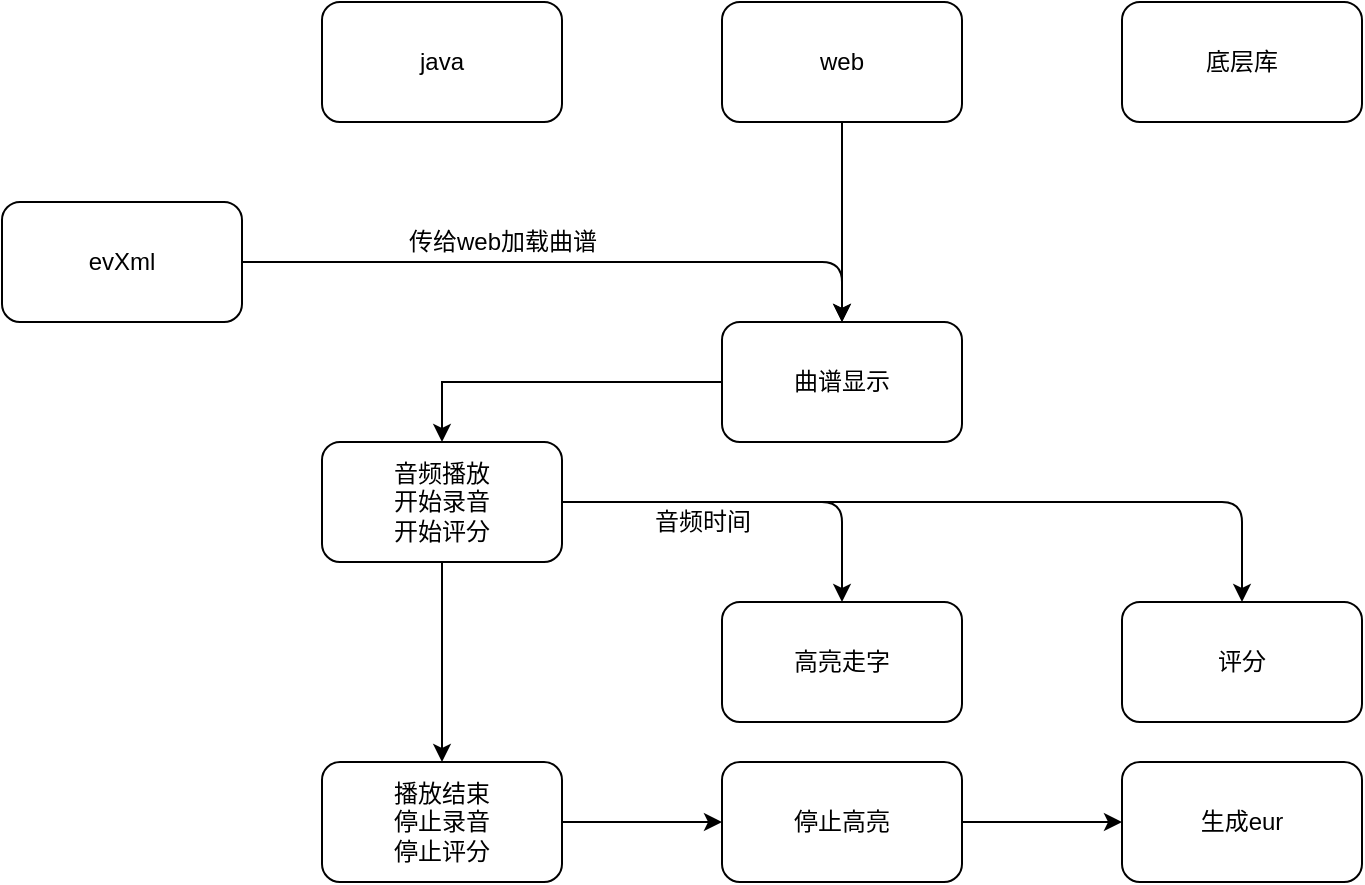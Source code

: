 <mxfile version="13.10.0" type="github">
  <diagram id="Ja3m8BbQZTfEOepFFWqP" name="Page-1">
    <mxGraphModel dx="942" dy="582" grid="1" gridSize="10" guides="1" tooltips="1" connect="1" arrows="1" fold="1" page="1" pageScale="1" pageWidth="827" pageHeight="1169" math="0" shadow="0">
      <root>
        <mxCell id="0" />
        <mxCell id="1" parent="0" />
        <mxCell id="PZ2wdBxhcZqsCDfZWr7X-2" value="web" style="rounded=1;whiteSpace=wrap;html=1;" vertex="1" parent="1">
          <mxGeometry x="360" y="60" width="120" height="60" as="geometry" />
        </mxCell>
        <mxCell id="PZ2wdBxhcZqsCDfZWr7X-3" value="底层库" style="rounded=1;whiteSpace=wrap;html=1;" vertex="1" parent="1">
          <mxGeometry x="560" y="60" width="120" height="60" as="geometry" />
        </mxCell>
        <mxCell id="PZ2wdBxhcZqsCDfZWr7X-4" value="java" style="rounded=1;whiteSpace=wrap;html=1;" vertex="1" parent="1">
          <mxGeometry x="160" y="60" width="120" height="60" as="geometry" />
        </mxCell>
        <mxCell id="PZ2wdBxhcZqsCDfZWr7X-5" value="evXml" style="rounded=1;whiteSpace=wrap;html=1;" vertex="1" parent="1">
          <mxGeometry y="160" width="120" height="60" as="geometry" />
        </mxCell>
        <mxCell id="PZ2wdBxhcZqsCDfZWr7X-23" value="" style="edgeStyle=orthogonalEdgeStyle;rounded=0;orthogonalLoop=1;jettySize=auto;html=1;entryX=0.5;entryY=0;entryDx=0;entryDy=0;" edge="1" parent="1" source="PZ2wdBxhcZqsCDfZWr7X-6" target="PZ2wdBxhcZqsCDfZWr7X-12">
          <mxGeometry relative="1" as="geometry" />
        </mxCell>
        <mxCell id="PZ2wdBxhcZqsCDfZWr7X-6" value="曲谱显示" style="rounded=1;whiteSpace=wrap;html=1;" vertex="1" parent="1">
          <mxGeometry x="360" y="220" width="120" height="60" as="geometry" />
        </mxCell>
        <mxCell id="PZ2wdBxhcZqsCDfZWr7X-7" value="" style="endArrow=classic;html=1;exitX=1;exitY=0.5;exitDx=0;exitDy=0;entryX=0.5;entryY=0;entryDx=0;entryDy=0;" edge="1" parent="1" source="PZ2wdBxhcZqsCDfZWr7X-5" target="PZ2wdBxhcZqsCDfZWr7X-6">
          <mxGeometry width="50" height="50" relative="1" as="geometry">
            <mxPoint x="200" y="200" as="sourcePoint" />
            <mxPoint x="250" y="150" as="targetPoint" />
            <Array as="points">
              <mxPoint x="420" y="190" />
            </Array>
          </mxGeometry>
        </mxCell>
        <mxCell id="PZ2wdBxhcZqsCDfZWr7X-8" value="" style="endArrow=classic;html=1;exitX=0.5;exitY=1;exitDx=0;exitDy=0;entryX=0.5;entryY=0;entryDx=0;entryDy=0;" edge="1" parent="1" source="PZ2wdBxhcZqsCDfZWr7X-2" target="PZ2wdBxhcZqsCDfZWr7X-6">
          <mxGeometry width="50" height="50" relative="1" as="geometry">
            <mxPoint x="390" y="330" as="sourcePoint" />
            <mxPoint x="440" y="280" as="targetPoint" />
          </mxGeometry>
        </mxCell>
        <mxCell id="PZ2wdBxhcZqsCDfZWr7X-9" value="传给web加载曲谱" style="text;html=1;align=center;verticalAlign=middle;resizable=0;points=[];autosize=1;" vertex="1" parent="1">
          <mxGeometry x="195" y="170" width="110" height="20" as="geometry" />
        </mxCell>
        <mxCell id="PZ2wdBxhcZqsCDfZWr7X-25" value="" style="edgeStyle=orthogonalEdgeStyle;rounded=0;orthogonalLoop=1;jettySize=auto;html=1;" edge="1" parent="1" source="PZ2wdBxhcZqsCDfZWr7X-12" target="PZ2wdBxhcZqsCDfZWr7X-14">
          <mxGeometry relative="1" as="geometry" />
        </mxCell>
        <mxCell id="PZ2wdBxhcZqsCDfZWr7X-12" value="音频播放&lt;br&gt;开始录音&lt;br&gt;开始评分" style="rounded=1;whiteSpace=wrap;html=1;" vertex="1" parent="1">
          <mxGeometry x="160" y="280" width="120" height="60" as="geometry" />
        </mxCell>
        <mxCell id="PZ2wdBxhcZqsCDfZWr7X-13" value="评分" style="rounded=1;whiteSpace=wrap;html=1;" vertex="1" parent="1">
          <mxGeometry x="560" y="360" width="120" height="60" as="geometry" />
        </mxCell>
        <mxCell id="PZ2wdBxhcZqsCDfZWr7X-22" value="" style="edgeStyle=orthogonalEdgeStyle;rounded=0;orthogonalLoop=1;jettySize=auto;html=1;" edge="1" parent="1" source="PZ2wdBxhcZqsCDfZWr7X-14" target="PZ2wdBxhcZqsCDfZWr7X-19">
          <mxGeometry relative="1" as="geometry" />
        </mxCell>
        <mxCell id="PZ2wdBxhcZqsCDfZWr7X-14" value="播放结束&lt;br&gt;停止录音&lt;br&gt;停止评分" style="rounded=1;whiteSpace=wrap;html=1;" vertex="1" parent="1">
          <mxGeometry x="160" y="440" width="120" height="60" as="geometry" />
        </mxCell>
        <mxCell id="PZ2wdBxhcZqsCDfZWr7X-15" value="高亮走字" style="rounded=1;whiteSpace=wrap;html=1;" vertex="1" parent="1">
          <mxGeometry x="360" y="360" width="120" height="60" as="geometry" />
        </mxCell>
        <mxCell id="PZ2wdBxhcZqsCDfZWr7X-16" value="" style="endArrow=classic;html=1;exitX=1;exitY=0.5;exitDx=0;exitDy=0;entryX=0.5;entryY=0;entryDx=0;entryDy=0;" edge="1" parent="1" source="PZ2wdBxhcZqsCDfZWr7X-12" target="PZ2wdBxhcZqsCDfZWr7X-15">
          <mxGeometry width="50" height="50" relative="1" as="geometry">
            <mxPoint x="390" y="330" as="sourcePoint" />
            <mxPoint x="440" y="280" as="targetPoint" />
            <Array as="points">
              <mxPoint x="420" y="310" />
            </Array>
          </mxGeometry>
        </mxCell>
        <mxCell id="PZ2wdBxhcZqsCDfZWr7X-17" value="" style="endArrow=classic;html=1;exitX=1;exitY=0.5;exitDx=0;exitDy=0;entryX=0.5;entryY=0;entryDx=0;entryDy=0;" edge="1" parent="1" source="PZ2wdBxhcZqsCDfZWr7X-12" target="PZ2wdBxhcZqsCDfZWr7X-13">
          <mxGeometry width="50" height="50" relative="1" as="geometry">
            <mxPoint x="390" y="330" as="sourcePoint" />
            <mxPoint x="440" y="280" as="targetPoint" />
            <Array as="points">
              <mxPoint x="620" y="310" />
            </Array>
          </mxGeometry>
        </mxCell>
        <mxCell id="PZ2wdBxhcZqsCDfZWr7X-18" value="音频时间" style="text;html=1;align=center;verticalAlign=middle;resizable=0;points=[];autosize=1;" vertex="1" parent="1">
          <mxGeometry x="320" y="310" width="60" height="20" as="geometry" />
        </mxCell>
        <mxCell id="PZ2wdBxhcZqsCDfZWr7X-21" value="" style="edgeStyle=orthogonalEdgeStyle;rounded=0;orthogonalLoop=1;jettySize=auto;html=1;" edge="1" parent="1" source="PZ2wdBxhcZqsCDfZWr7X-19" target="PZ2wdBxhcZqsCDfZWr7X-20">
          <mxGeometry relative="1" as="geometry" />
        </mxCell>
        <mxCell id="PZ2wdBxhcZqsCDfZWr7X-19" value="停止高亮" style="rounded=1;whiteSpace=wrap;html=1;" vertex="1" parent="1">
          <mxGeometry x="360" y="440" width="120" height="60" as="geometry" />
        </mxCell>
        <mxCell id="PZ2wdBxhcZqsCDfZWr7X-20" value="生成eur" style="whiteSpace=wrap;html=1;rounded=1;" vertex="1" parent="1">
          <mxGeometry x="560" y="440" width="120" height="60" as="geometry" />
        </mxCell>
      </root>
    </mxGraphModel>
  </diagram>
</mxfile>
